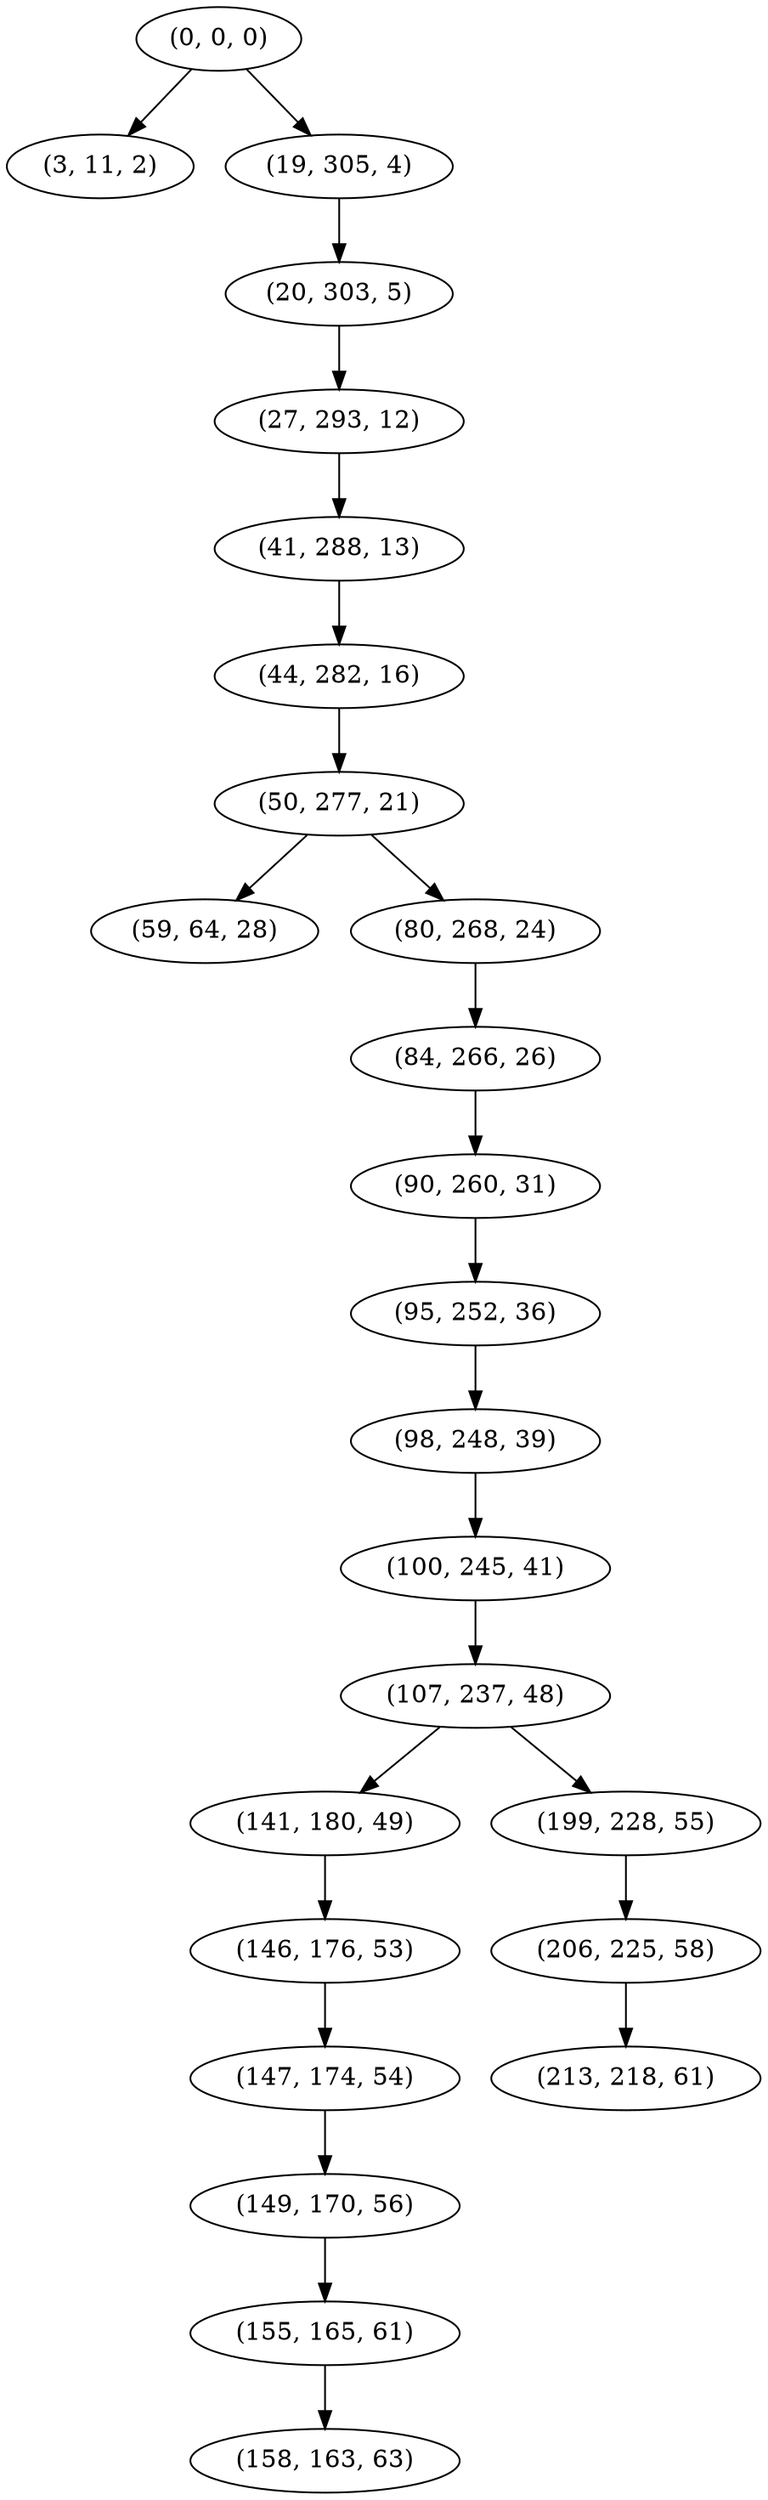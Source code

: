 digraph tree {
    "(0, 0, 0)";
    "(3, 11, 2)";
    "(19, 305, 4)";
    "(20, 303, 5)";
    "(27, 293, 12)";
    "(41, 288, 13)";
    "(44, 282, 16)";
    "(50, 277, 21)";
    "(59, 64, 28)";
    "(80, 268, 24)";
    "(84, 266, 26)";
    "(90, 260, 31)";
    "(95, 252, 36)";
    "(98, 248, 39)";
    "(100, 245, 41)";
    "(107, 237, 48)";
    "(141, 180, 49)";
    "(146, 176, 53)";
    "(147, 174, 54)";
    "(149, 170, 56)";
    "(155, 165, 61)";
    "(158, 163, 63)";
    "(199, 228, 55)";
    "(206, 225, 58)";
    "(213, 218, 61)";
    "(0, 0, 0)" -> "(3, 11, 2)";
    "(0, 0, 0)" -> "(19, 305, 4)";
    "(19, 305, 4)" -> "(20, 303, 5)";
    "(20, 303, 5)" -> "(27, 293, 12)";
    "(27, 293, 12)" -> "(41, 288, 13)";
    "(41, 288, 13)" -> "(44, 282, 16)";
    "(44, 282, 16)" -> "(50, 277, 21)";
    "(50, 277, 21)" -> "(59, 64, 28)";
    "(50, 277, 21)" -> "(80, 268, 24)";
    "(80, 268, 24)" -> "(84, 266, 26)";
    "(84, 266, 26)" -> "(90, 260, 31)";
    "(90, 260, 31)" -> "(95, 252, 36)";
    "(95, 252, 36)" -> "(98, 248, 39)";
    "(98, 248, 39)" -> "(100, 245, 41)";
    "(100, 245, 41)" -> "(107, 237, 48)";
    "(107, 237, 48)" -> "(141, 180, 49)";
    "(107, 237, 48)" -> "(199, 228, 55)";
    "(141, 180, 49)" -> "(146, 176, 53)";
    "(146, 176, 53)" -> "(147, 174, 54)";
    "(147, 174, 54)" -> "(149, 170, 56)";
    "(149, 170, 56)" -> "(155, 165, 61)";
    "(155, 165, 61)" -> "(158, 163, 63)";
    "(199, 228, 55)" -> "(206, 225, 58)";
    "(206, 225, 58)" -> "(213, 218, 61)";
}
